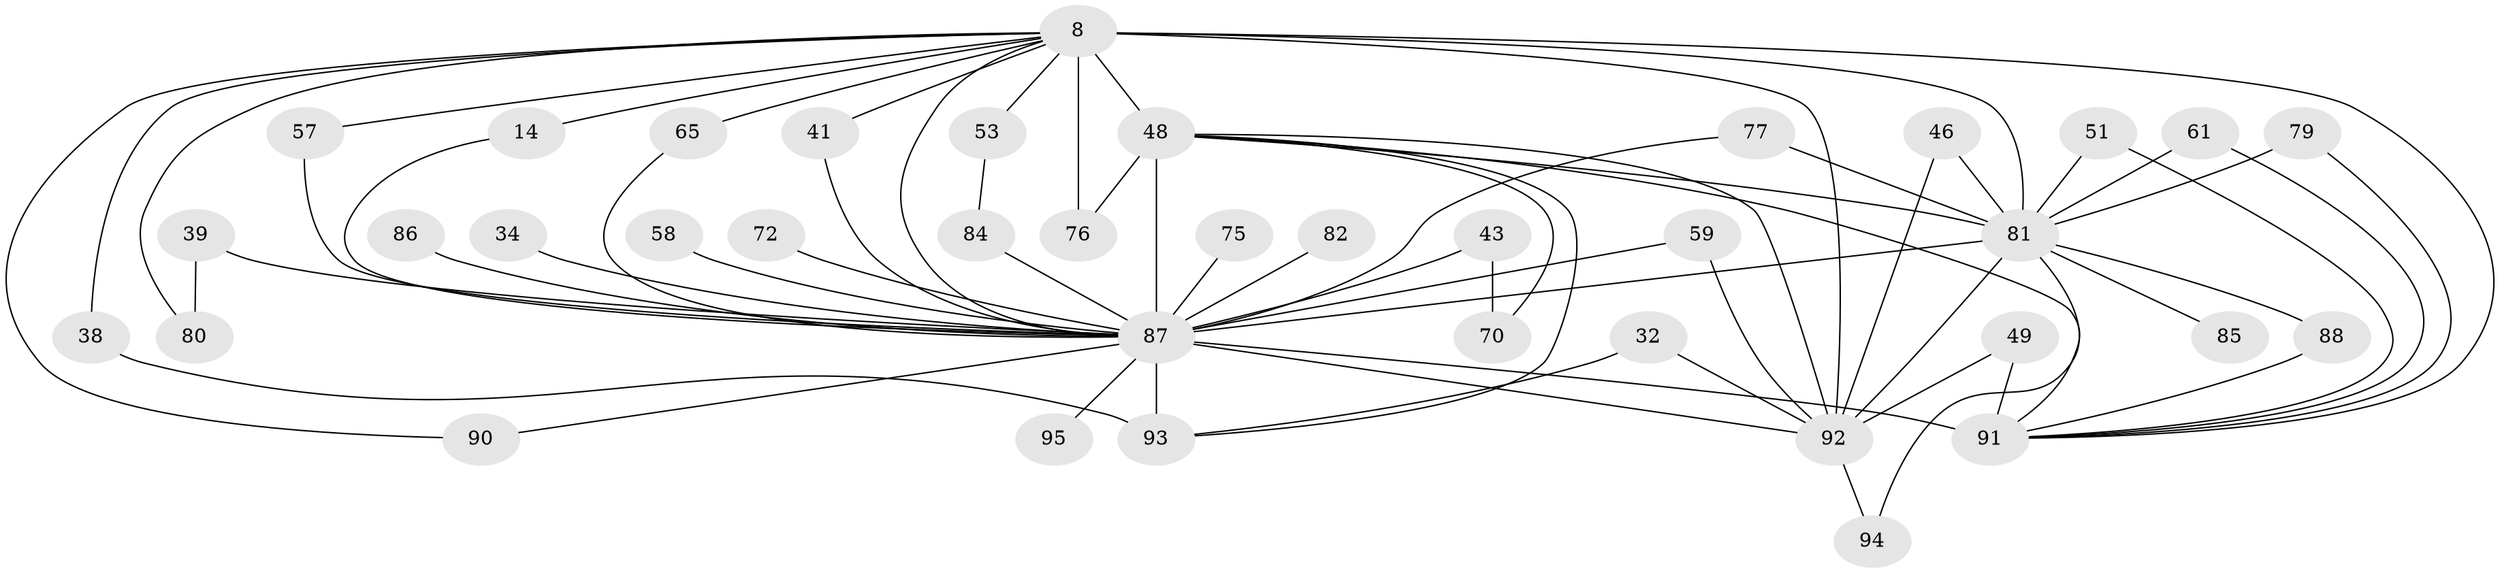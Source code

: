 // original degree distribution, {19: 0.010526315789473684, 13: 0.021052631578947368, 29: 0.010526315789473684, 18: 0.031578947368421054, 14: 0.010526315789473684, 27: 0.010526315789473684, 26: 0.010526315789473684, 5: 0.031578947368421054, 6: 0.031578947368421054, 3: 0.17894736842105263, 2: 0.5578947368421052, 4: 0.07368421052631578, 10: 0.010526315789473684, 7: 0.010526315789473684}
// Generated by graph-tools (version 1.1) at 2025/48/03/04/25 21:48:00]
// undirected, 38 vertices, 66 edges
graph export_dot {
graph [start="1"]
  node [color=gray90,style=filled];
  8 [super="+4"];
  14;
  32;
  34;
  38;
  39;
  41 [super="+33"];
  43 [super="+24+19"];
  46;
  48 [super="+44+7"];
  49;
  51;
  53;
  57;
  58 [super="+40"];
  59;
  61;
  65;
  70;
  72 [super="+28"];
  75 [super="+60"];
  76;
  77 [super="+62"];
  79 [super="+30"];
  80;
  81 [super="+10+56+20"];
  82;
  84 [super="+31"];
  85 [super="+42"];
  86;
  87 [super="+37+9+6"];
  88;
  90;
  91 [super="+63+83+71"];
  92 [super="+73+89"];
  93 [super="+66"];
  94;
  95;
  8 -- 14;
  8 -- 65;
  8 -- 76;
  8 -- 80;
  8 -- 87 [weight=13];
  8 -- 90;
  8 -- 38;
  8 -- 41 [weight=2];
  8 -- 53;
  8 -- 57;
  8 -- 48 [weight=7];
  8 -- 81 [weight=4];
  8 -- 91 [weight=2];
  8 -- 92 [weight=9];
  14 -- 87;
  32 -- 93;
  32 -- 92;
  34 -- 87 [weight=2];
  38 -- 93;
  39 -- 80;
  39 -- 87 [weight=2];
  41 -- 87;
  43 -- 87 [weight=4];
  43 -- 70;
  46 -- 81;
  46 -- 92;
  48 -- 87 [weight=11];
  48 -- 70;
  48 -- 76;
  48 -- 92 [weight=3];
  48 -- 91;
  48 -- 93;
  48 -- 81 [weight=2];
  49 -- 91;
  49 -- 92;
  51 -- 81;
  51 -- 91;
  53 -- 84;
  57 -- 87;
  58 -- 87 [weight=3];
  59 -- 87;
  59 -- 92;
  61 -- 91;
  61 -- 81;
  65 -- 87;
  72 -- 87 [weight=3];
  75 -- 87 [weight=3];
  77 -- 87;
  77 -- 81 [weight=2];
  79 -- 81 [weight=2];
  79 -- 91;
  81 -- 87 [weight=6];
  81 -- 85 [weight=2];
  81 -- 88;
  81 -- 92 [weight=2];
  81 -- 94;
  82 -- 87 [weight=2];
  84 -- 87 [weight=3];
  86 -- 87;
  87 -- 93 [weight=5];
  87 -- 90;
  87 -- 91 [weight=12];
  87 -- 95 [weight=2];
  87 -- 92;
  88 -- 91;
  92 -- 94;
}
